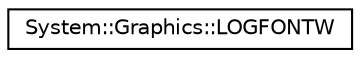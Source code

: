 digraph G
{
  edge [fontname="Helvetica",fontsize="10",labelfontname="Helvetica",labelfontsize="10"];
  node [fontname="Helvetica",fontsize="10",shape=record];
  rankdir="LR";
  Node1 [label="System::Graphics::LOGFONTW",height=0.2,width=0.4,color="black", fillcolor="white", style="filled",URL="$struct_system_1_1_graphics_1_1_l_o_g_f_o_n_t_w.html"];
}
